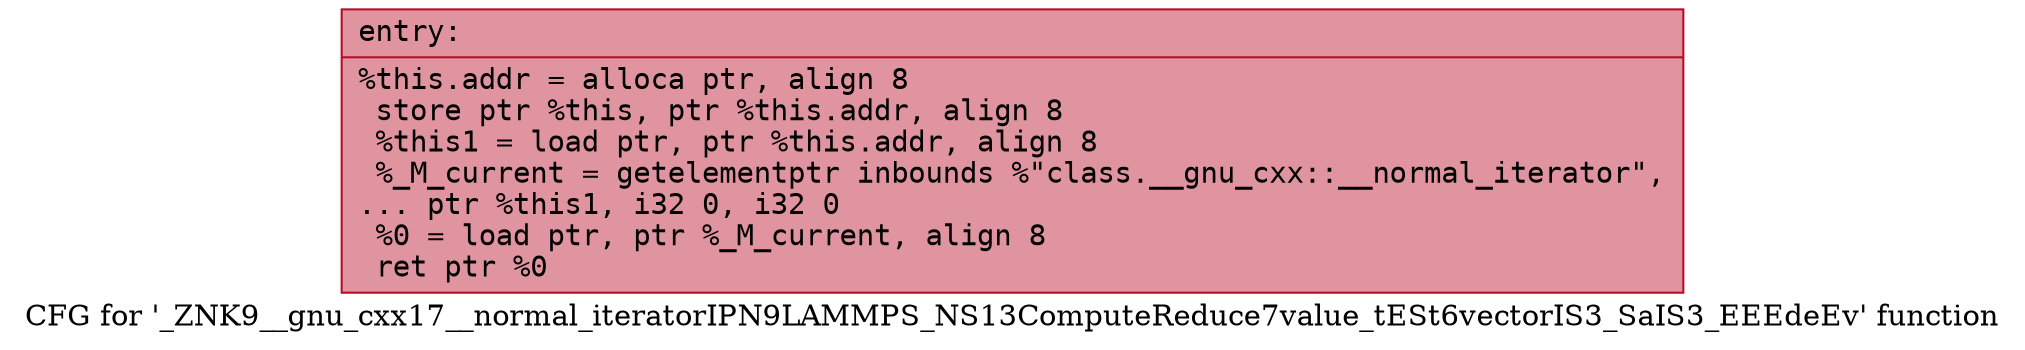 digraph "CFG for '_ZNK9__gnu_cxx17__normal_iteratorIPN9LAMMPS_NS13ComputeReduce7value_tESt6vectorIS3_SaIS3_EEEdeEv' function" {
	label="CFG for '_ZNK9__gnu_cxx17__normal_iteratorIPN9LAMMPS_NS13ComputeReduce7value_tESt6vectorIS3_SaIS3_EEEdeEv' function";

	Node0x559140241180 [shape=record,color="#b70d28ff", style=filled, fillcolor="#b70d2870" fontname="Courier",label="{entry:\l|  %this.addr = alloca ptr, align 8\l  store ptr %this, ptr %this.addr, align 8\l  %this1 = load ptr, ptr %this.addr, align 8\l  %_M_current = getelementptr inbounds %\"class.__gnu_cxx::__normal_iterator\",\l... ptr %this1, i32 0, i32 0\l  %0 = load ptr, ptr %_M_current, align 8\l  ret ptr %0\l}"];
}
